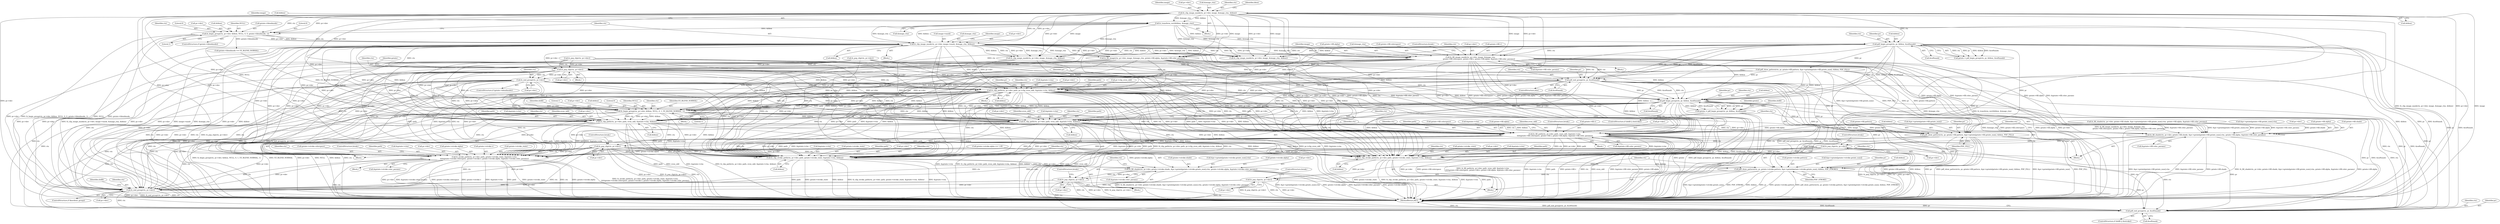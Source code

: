 digraph "1_ghostscript_b2e7d38e845c7d4922d05e6e41f3a2dc1bc1b14a@pointer" {
"1000220" [label="(Call,fz_fill_image_mask(ctx, pr->dev, image, &image_ctm,\n                               gstate->fill.colorspace, gstate->fill.v, gstate->fill.alpha, &gstate->fill.color_params))"];
"1000182" [label="(Call,fz_clip_image_mask(ctx, pr->dev, image->mask, &image_ctm, &bbox))"];
"1000141" [label="(Call,fz_clip_image_mask(ctx, pr->dev, image, &image_ctm, &bbox))"];
"1000168" [label="(Call,fz_begin_group(ctx, pr->dev, &bbox, NULL, 0, 0, gstate->blendmode, 1))"];
"1000154" [label="(Call,fz_transform_rect(&bbox, &image_ctm))"];
"1000197" [label="(Call,pdf_begin_group(ctx, pr, &bbox, &softmask))"];
"1000378" [label="(Call,fz_pop_clip(ctx, pr->dev))"];
"1000387" [label="(Call,fz_end_group(ctx, pr->dev))"];
"1000407" [label="(Call,fz_clip_path(ctx, pr->dev, path, pr->clip_even_odd, &gstate->ctm, &bbox))"];
"1000444" [label="(Call,pdf_begin_group(ctx, pr, &bbox, &softmask))"];
"1000442" [label="(Call,gstate = pdf_begin_group(ctx, pr, &bbox, &softmask))"];
"1000486" [label="(Call,fz_begin_group(ctx, pr->dev, &bbox, NULL, 0, 1, FZ_BLEND_NORMAL, 1))"];
"1000511" [label="(Call,fz_fill_path(ctx, pr->dev, path, even_odd, &gstate->ctm,\n\t\t\t\t\tgstate->fill.colorspace, gstate->fill.v, gstate->fill.alpha, &gstate->fill.color_params))"];
"1000665" [label="(Call,fz_stroke_path(ctx, pr->dev, path, gstate->stroke_state, &gstate->ctm,\n\t\t\t\t\tgstate->stroke.colorspace, gstate->stroke.v, gstate->stroke.alpha, &gstate->stroke.color_params))"];
"1000814" [label="(Call,fz_end_group(ctx, pr->dev))"];
"1000823" [label="(Call,pdf_end_group(ctx, pr, &softmask))"];
"1000708" [label="(Call,fz_clip_stroke_path(ctx, pr->dev, path, gstate->stroke_state, &gstate->ctm, &bbox))"];
"1000723" [label="(Call,pdf_show_pattern(ctx, pr, gstate->stroke.pattern, &pr->gstate[gstate->stroke.gstate_num], &bbox, PDF_STROKE))"];
"1000744" [label="(Call,fz_pop_clip(ctx, pr->dev))"];
"1000758" [label="(Call,fz_clip_stroke_path(ctx, pr->dev, path, gstate->stroke_state, &gstate->ctm, &bbox))"];
"1000773" [label="(Call,fz_fill_shade(ctx, pr->dev, gstate->stroke.shade, &pr->gstate[gstate->stroke.gstate_num].ctm, gstate->stroke.alpha, &gstate->stroke.color_params))"];
"1000806" [label="(Call,fz_pop_clip(ctx, pr->dev))"];
"1000552" [label="(Call,fz_clip_path(ctx, pr->dev, path, even_odd, &gstate->ctm, &bbox))"];
"1000565" [label="(Call,pdf_show_pattern(ctx, pr, gstate->fill.pattern, &pr->gstate[gstate->fill.gstate_num], &bbox, PDF_FILL))"];
"1000586" [label="(Call,fz_pop_clip(ctx, pr->dev))"];
"1000600" [label="(Call,fz_clip_path(ctx, pr->dev, path, even_odd, &gstate->ctm, &bbox))"];
"1000613" [label="(Call,fz_fill_shade(ctx, pr->dev, gstate->fill.shade, &pr->gstate[gstate->fill.gstate_num].ctm, gstate->fill.alpha, &gstate->fill.color_params))"];
"1000646" [label="(Call,fz_pop_clip(ctx, pr->dev))"];
"1000393" [label="(Call,pdf_end_group(ctx, pr, &softmask))"];
"1000192" [label="(Call,&bbox)"];
"1000183" [label="(Identifier,ctx)"];
"1000693" [label="(Call,&gstate->stroke.color_params)"];
"1000187" [label="(Call,image->mask)"];
"1000568" [label="(Call,gstate->fill.pattern)"];
"1000175" [label="(Identifier,NULL)"];
"1000412" [label="(Identifier,path)"];
"1000387" [label="(Call,fz_end_group(ctx, pr->dev))"];
"1000178" [label="(Call,gstate->blendmode)"];
"1000146" [label="(Identifier,image)"];
"1000346" [label="(Call,fz_pop_clip(ctx, pr->dev))"];
"1000499" [label="(Identifier,dofill)"];
"1000495" [label="(Literal,1)"];
"1000488" [label="(Call,pr->dev)"];
"1000563" [label="(Call,&bbox)"];
"1000828" [label="(MethodReturn,RET)"];
"1000216" [label="(Block,)"];
"1000806" [label="(Call,fz_pop_clip(ctx, pr->dev))"];
"1000709" [label="(Identifier,ctx)"];
"1000413" [label="(Call,pr->clip_even_odd)"];
"1000651" [label="(ControlStructure,break;)"];
"1000202" [label="(Call,&softmask)"];
"1000168" [label="(Call,fz_begin_group(ctx, pr->dev, &bbox, NULL, 0, 0, gstate->blendmode, 1))"];
"1000745" [label="(Identifier,ctx)"];
"1000758" [label="(Call,fz_clip_stroke_path(ctx, pr->dev, path, gstate->stroke_state, &gstate->ctm, &bbox))"];
"1000444" [label="(Call,pdf_begin_group(ctx, pr, &bbox, &softmask))"];
"1000443" [label="(Identifier,gstate)"];
"1000161" [label="(Identifier,image)"];
"1000714" [label="(Call,gstate->stroke_state)"];
"1000583" [label="(Call,&bbox)"];
"1000511" [label="(Call,fz_fill_path(ctx, pr->dev, path, even_odd, &gstate->ctm,\n\t\t\t\t\tgstate->fill.colorspace, gstate->fill.v, gstate->fill.alpha, &gstate->fill.color_params))"];
"1000176" [label="(Literal,0)"];
"1000258" [label="(Call,fz_clip_image_mask(ctx, pr->dev, image, &image_ctm, &bbox))"];
"1000774" [label="(Identifier,ctx)"];
"1000220" [label="(Call,fz_fill_image_mask(ctx, pr->dev, image, &image_ctm,\n                               gstate->fill.colorspace, gstate->fill.v, gstate->fill.alpha, &gstate->fill.color_params))"];
"1000726" [label="(Call,gstate->stroke.pattern)"];
"1000249" [label="(ControlStructure,break;)"];
"1000566" [label="(Identifier,ctx)"];
"1000746" [label="(Call,pr->dev)"];
"1000243" [label="(Call,&gstate->fill.color_params)"];
"1000778" [label="(Call,gstate->stroke.shade)"];
"1000707" [label="(Block,)"];
"1000602" [label="(Call,pr->dev)"];
"1000442" [label="(Call,gstate = pdf_begin_group(ctx, pr, &bbox, &softmask))"];
"1000313" [label="(Call,fz_fill_shade(ctx, pr->dev, gstate->fill.shade, &pr->gstate[gstate->fill.gstate_num].ctm, gstate->fill.alpha, &gstate->fill.color_params))"];
"1000392" [label="(ControlStructure,else)"];
"1000199" [label="(Identifier,pr)"];
"1000723" [label="(Call,pdf_show_pattern(ctx, pr, gstate->stroke.pattern, &pr->gstate[gstate->stroke.gstate_num], &bbox, PDF_STROKE))"];
"1000424" [label="(Identifier,pr)"];
"1000710" [label="(Call,pr->dev)"];
"1000408" [label="(Identifier,ctx)"];
"1000416" [label="(Call,&gstate->ctm)"];
"1000400" [label="(Identifier,pr)"];
"1000190" [label="(Call,&image_ctm)"];
"1000512" [label="(Identifier,ctx)"];
"1000516" [label="(Identifier,path)"];
"1000200" [label="(Call,&bbox)"];
"1000749" [label="(ControlStructure,break;)"];
"1000388" [label="(Identifier,ctx)"];
"1000522" [label="(Call,gstate->fill.colorspace)"];
"1000197" [label="(Call,pdf_begin_group(ctx, pr, &bbox, &softmask))"];
"1000666" [label="(Identifier,ctx)"];
"1000614" [label="(Identifier,ctx)"];
"1000379" [label="(Identifier,ctx)"];
"1000491" [label="(Call,&bbox)"];
"1000585" [label="(Identifier,PDF_FILL)"];
"1000771" [label="(Call,&bbox)"];
"1000678" [label="(Call,gstate->stroke.colorspace)"];
"1000494" [label="(Literal,0)"];
"1000143" [label="(Call,pr->dev)"];
"1000380" [label="(Call,pr->dev)"];
"1000518" [label="(Call,&gstate->ctm)"];
"1000493" [label="(Identifier,NULL)"];
"1000557" [label="(Identifier,path)"];
"1000140" [label="(Block,)"];
"1000446" [label="(Identifier,pr)"];
"1000783" [label="(Call,&pr->gstate[gstate->stroke.gstate_num].ctm)"];
"1000767" [label="(Call,&gstate->ctm)"];
"1000646" [label="(Call,fz_pop_clip(ctx, pr->dev))"];
"1000665" [label="(Call,fz_stroke_path(ctx, pr->dev, path, gstate->stroke_state, &gstate->ctm,\n\t\t\t\t\tgstate->stroke.colorspace, gstate->stroke.v, gstate->stroke.alpha, &gstate->stroke.color_params))"];
"1000821" [label="(Identifier,dofill)"];
"1000587" [label="(Identifier,ctx)"];
"1000552" [label="(Call,fz_clip_path(ctx, pr->dev, path, even_odd, &gstate->ctm, &bbox))"];
"1000393" [label="(Call,pdf_end_group(ctx, pr, &softmask))"];
"1000396" [label="(Call,&softmask)"];
"1000303" [label="(Call,fz_clip_image_mask(ctx, pr->dev, image, &image_ctm, &bbox))"];
"1000811" [label="(ControlStructure,break;)"];
"1000588" [label="(Call,pr->dev)"];
"1000613" [label="(Call,fz_fill_shade(ctx, pr->dev, gstate->fill.shade, &pr->gstate[gstate->fill.gstate_num].ctm, gstate->fill.alpha, &gstate->fill.color_params))"];
"1000475" [label="(Call,gstate->blendmode == FZ_BLEND_NORMAL)"];
"1000699" [label="(ControlStructure,break;)"];
"1000764" [label="(Call,gstate->stroke_state)"];
"1000773" [label="(Call,fz_fill_shade(ctx, pr->dev, gstate->stroke.shade, &pr->gstate[gstate->stroke.gstate_num].ctm, gstate->stroke.alpha, &gstate->stroke.color_params))"];
"1000487" [label="(Identifier,ctx)"];
"1000573" [label="(Call,&pr->gstate[gstate->fill.gstate_num])"];
"1000814" [label="(Call,fz_end_group(ctx, pr->dev))"];
"1000402" [label="(Block,)"];
"1000599" [label="(Block,)"];
"1000808" [label="(Call,pr->dev)"];
"1000559" [label="(Call,&gstate->ctm)"];
"1000623" [label="(Call,&pr->gstate[gstate->fill.gstate_num].ctm)"];
"1000445" [label="(Identifier,ctx)"];
"1000731" [label="(Call,&pr->gstate[gstate->stroke.gstate_num])"];
"1000221" [label="(Identifier,ctx)"];
"1000169" [label="(Identifier,ctx)"];
"1000394" [label="(Identifier,ctx)"];
"1000377" [label="(Block,)"];
"1000600" [label="(Call,fz_clip_path(ctx, pr->dev, path, even_odd, &gstate->ctm, &bbox))"];
"1000763" [label="(Identifier,path)"];
"1000708" [label="(Call,fz_clip_stroke_path(ctx, pr->dev, path, gstate->stroke_state, &gstate->ctm, &bbox))"];
"1000289" [label="(Call,fz_pop_clip(ctx, pr->dev))"];
"1000553" [label="(Identifier,ctx)"];
"1000591" [label="(ControlStructure,break;)"];
"1000640" [label="(Call,&gstate->fill.color_params)"];
"1000449" [label="(Call,&softmask)"];
"1000537" [label="(Call,&gstate->fill.color_params)"];
"1000532" [label="(Call,gstate->fill.alpha)"];
"1000147" [label="(Call,&image_ctm)"];
"1000760" [label="(Call,pr->dev)"];
"1000795" [label="(Call,gstate->stroke.alpha)"];
"1000182" [label="(Call,fz_clip_image_mask(ctx, pr->dev, image->mask, &image_ctm, &bbox))"];
"1000177" [label="(Literal,0)"];
"1000507" [label="(Block,)"];
"1000670" [label="(Identifier,path)"];
"1000222" [label="(Call,pr->dev)"];
"1000819" [label="(ControlStructure,if (dofill || dostroke))"];
"1000141" [label="(Call,fz_clip_image_mask(ctx, pr->dev, image, &image_ctm, &bbox))"];
"1000149" [label="(Call,&bbox)"];
"1000155" [label="(Call,&bbox)"];
"1000195" [label="(Call,gstate = pdf_begin_group(ctx, pr, &bbox, &softmask))"];
"1000824" [label="(Identifier,ctx)"];
"1000606" [label="(Identifier,even_odd)"];
"1000825" [label="(Identifier,pr)"];
"1000378" [label="(Call,fz_pop_clip(ctx, pr->dev))"];
"1000482" [label="(Block,)"];
"1000725" [label="(Identifier,pr)"];
"1000233" [label="(Call,gstate->fill.v)"];
"1000800" [label="(Call,&gstate->stroke.color_params)"];
"1000721" [label="(Call,&bbox)"];
"1000674" [label="(Call,&gstate->ctm)"];
"1000517" [label="(Identifier,even_odd)"];
"1000607" [label="(Call,&gstate->ctm)"];
"1000611" [label="(Call,&bbox)"];
"1000601" [label="(Identifier,ctx)"];
"1000170" [label="(Call,pr->dev)"];
"1000823" [label="(Call,pdf_end_group(ctx, pr, &softmask))"];
"1000667" [label="(Call,pr->dev)"];
"1000157" [label="(Call,&image_ctm)"];
"1000812" [label="(ControlStructure,if (knockout_group))"];
"1000816" [label="(Call,pr->dev)"];
"1000688" [label="(Call,gstate->stroke.alpha)"];
"1000717" [label="(Call,&gstate->ctm)"];
"1000586" [label="(Call,fz_pop_clip(ctx, pr->dev))"];
"1000154" [label="(Call,fz_transform_rect(&bbox, &image_ctm))"];
"1000225" [label="(Identifier,image)"];
"1000744" [label="(Call,fz_pop_clip(ctx, pr->dev))"];
"1000815" [label="(Identifier,ctx)"];
"1000757" [label="(Block,)"];
"1000198" [label="(Identifier,ctx)"];
"1000759" [label="(Identifier,ctx)"];
"1000163" [label="(Block,)"];
"1000661" [label="(Block,)"];
"1000683" [label="(Call,gstate->stroke.v)"];
"1000558" [label="(Identifier,even_odd)"];
"1000605" [label="(Identifier,path)"];
"1000713" [label="(Identifier,path)"];
"1000775" [label="(Call,pr->dev)"];
"1000551" [label="(Block,)"];
"1000543" [label="(ControlStructure,break;)"];
"1000554" [label="(Call,pr->dev)"];
"1000468" [label="(Call,gstate->stroke.alpha == 1.0f)"];
"1000527" [label="(Call,gstate->fill.v)"];
"1000743" [label="(Identifier,PDF_STROKE)"];
"1000565" [label="(Call,pdf_show_pattern(ctx, pr, gstate->fill.pattern, &pr->gstate[gstate->fill.gstate_num], &bbox, PDF_FILL))"];
"1000354" [label="(Call,fz_fill_image(ctx, pr->dev, image, &image_ctm, gstate->fill.alpha, &gstate->fill.color_params))"];
"1000807" [label="(Identifier,ctx)"];
"1000407" [label="(Call,fz_clip_path(ctx, pr->dev, path, pr->clip_even_odd, &gstate->ctm, &bbox))"];
"1000447" [label="(Call,&bbox)"];
"1000238" [label="(Call,gstate->fill.alpha)"];
"1000142" [label="(Identifier,ctx)"];
"1000383" [label="(ControlStructure,if (gstate->blendmode))"];
"1000226" [label="(Call,&image_ctm)"];
"1000181" [label="(Literal,1)"];
"1000615" [label="(Call,pr->dev)"];
"1000567" [label="(Identifier,pr)"];
"1000513" [label="(Call,pr->dev)"];
"1000438" [label="(ControlStructure,if (dofill || dostroke))"];
"1000635" [label="(Call,gstate->fill.alpha)"];
"1000741" [label="(Call,&bbox)"];
"1000496" [label="(Identifier,FZ_BLEND_NORMAL)"];
"1000453" [label="(Identifier,dofill)"];
"1000486" [label="(Call,fz_begin_group(ctx, pr->dev, &bbox, NULL, 0, 1, FZ_BLEND_NORMAL, 1))"];
"1000152" [label="(Identifier,bbox)"];
"1000420" [label="(Call,&bbox)"];
"1000497" [label="(Literal,1)"];
"1000385" [label="(Identifier,gstate)"];
"1000173" [label="(Call,&bbox)"];
"1000268" [label="(Call,pdf_show_pattern(ctx, pr, gstate->fill.pattern, &pr->gstate[gstate->fill.gstate_num], &bbox, PDF_FILL))"];
"1000409" [label="(Call,pr->dev)"];
"1000647" [label="(Identifier,ctx)"];
"1000164" [label="(ControlStructure,if (gstate->blendmode))"];
"1000826" [label="(Call,&softmask)"];
"1000648" [label="(Call,pr->dev)"];
"1000671" [label="(Call,gstate->stroke_state)"];
"1000618" [label="(Call,gstate->fill.shade)"];
"1000389" [label="(Call,pr->dev)"];
"1000207" [label="(Identifier,image)"];
"1000724" [label="(Identifier,ctx)"];
"1000395" [label="(Identifier,pr)"];
"1000228" [label="(Call,gstate->fill.colorspace)"];
"1000184" [label="(Call,pr->dev)"];
"1000220" -> "1000216"  [label="AST: "];
"1000220" -> "1000243"  [label="CFG: "];
"1000221" -> "1000220"  [label="AST: "];
"1000222" -> "1000220"  [label="AST: "];
"1000225" -> "1000220"  [label="AST: "];
"1000226" -> "1000220"  [label="AST: "];
"1000228" -> "1000220"  [label="AST: "];
"1000233" -> "1000220"  [label="AST: "];
"1000238" -> "1000220"  [label="AST: "];
"1000243" -> "1000220"  [label="AST: "];
"1000249" -> "1000220"  [label="CFG: "];
"1000220" -> "1000828"  [label="DDG: image"];
"1000220" -> "1000828"  [label="DDG: gstate->fill.v"];
"1000220" -> "1000828"  [label="DDG: &image_ctm"];
"1000220" -> "1000828"  [label="DDG: gstate->fill.colorspace"];
"1000220" -> "1000828"  [label="DDG: gstate->fill.alpha"];
"1000220" -> "1000828"  [label="DDG: pr->dev"];
"1000220" -> "1000828"  [label="DDG: fz_fill_image_mask(ctx, pr->dev, image, &image_ctm,\n                               gstate->fill.colorspace, gstate->fill.v, gstate->fill.alpha, &gstate->fill.color_params)"];
"1000220" -> "1000828"  [label="DDG: &gstate->fill.color_params"];
"1000182" -> "1000220"  [label="DDG: ctx"];
"1000182" -> "1000220"  [label="DDG: pr->dev"];
"1000182" -> "1000220"  [label="DDG: &image_ctm"];
"1000197" -> "1000220"  [label="DDG: ctx"];
"1000141" -> "1000220"  [label="DDG: pr->dev"];
"1000141" -> "1000220"  [label="DDG: image"];
"1000154" -> "1000220"  [label="DDG: &image_ctm"];
"1000220" -> "1000378"  [label="DDG: ctx"];
"1000220" -> "1000378"  [label="DDG: pr->dev"];
"1000220" -> "1000393"  [label="DDG: ctx"];
"1000220" -> "1000407"  [label="DDG: pr->dev"];
"1000220" -> "1000486"  [label="DDG: pr->dev"];
"1000220" -> "1000511"  [label="DDG: pr->dev"];
"1000220" -> "1000511"  [label="DDG: gstate->fill.colorspace"];
"1000220" -> "1000511"  [label="DDG: gstate->fill.v"];
"1000220" -> "1000511"  [label="DDG: gstate->fill.alpha"];
"1000220" -> "1000511"  [label="DDG: &gstate->fill.color_params"];
"1000220" -> "1000552"  [label="DDG: pr->dev"];
"1000220" -> "1000600"  [label="DDG: pr->dev"];
"1000220" -> "1000613"  [label="DDG: gstate->fill.alpha"];
"1000220" -> "1000613"  [label="DDG: &gstate->fill.color_params"];
"1000220" -> "1000665"  [label="DDG: pr->dev"];
"1000220" -> "1000708"  [label="DDG: pr->dev"];
"1000220" -> "1000758"  [label="DDG: pr->dev"];
"1000220" -> "1000814"  [label="DDG: pr->dev"];
"1000182" -> "1000163"  [label="AST: "];
"1000182" -> "1000192"  [label="CFG: "];
"1000183" -> "1000182"  [label="AST: "];
"1000184" -> "1000182"  [label="AST: "];
"1000187" -> "1000182"  [label="AST: "];
"1000190" -> "1000182"  [label="AST: "];
"1000192" -> "1000182"  [label="AST: "];
"1000207" -> "1000182"  [label="CFG: "];
"1000182" -> "1000828"  [label="DDG: fz_clip_image_mask(ctx, pr->dev, image->mask, &image_ctm, &bbox)"];
"1000182" -> "1000828"  [label="DDG: image->mask"];
"1000182" -> "1000828"  [label="DDG: &image_ctm"];
"1000182" -> "1000828"  [label="DDG: pr->dev"];
"1000182" -> "1000828"  [label="DDG: &bbox"];
"1000141" -> "1000182"  [label="DDG: ctx"];
"1000141" -> "1000182"  [label="DDG: pr->dev"];
"1000168" -> "1000182"  [label="DDG: ctx"];
"1000168" -> "1000182"  [label="DDG: pr->dev"];
"1000168" -> "1000182"  [label="DDG: &bbox"];
"1000154" -> "1000182"  [label="DDG: &image_ctm"];
"1000154" -> "1000182"  [label="DDG: &bbox"];
"1000182" -> "1000258"  [label="DDG: ctx"];
"1000182" -> "1000258"  [label="DDG: pr->dev"];
"1000182" -> "1000258"  [label="DDG: &image_ctm"];
"1000182" -> "1000258"  [label="DDG: &bbox"];
"1000182" -> "1000303"  [label="DDG: ctx"];
"1000182" -> "1000303"  [label="DDG: pr->dev"];
"1000182" -> "1000303"  [label="DDG: &image_ctm"];
"1000182" -> "1000303"  [label="DDG: &bbox"];
"1000182" -> "1000354"  [label="DDG: ctx"];
"1000182" -> "1000354"  [label="DDG: pr->dev"];
"1000182" -> "1000354"  [label="DDG: &image_ctm"];
"1000182" -> "1000378"  [label="DDG: ctx"];
"1000182" -> "1000378"  [label="DDG: pr->dev"];
"1000182" -> "1000393"  [label="DDG: ctx"];
"1000182" -> "1000407"  [label="DDG: pr->dev"];
"1000182" -> "1000407"  [label="DDG: &bbox"];
"1000182" -> "1000444"  [label="DDG: &bbox"];
"1000182" -> "1000486"  [label="DDG: pr->dev"];
"1000182" -> "1000486"  [label="DDG: &bbox"];
"1000182" -> "1000511"  [label="DDG: pr->dev"];
"1000182" -> "1000552"  [label="DDG: pr->dev"];
"1000182" -> "1000552"  [label="DDG: &bbox"];
"1000182" -> "1000600"  [label="DDG: pr->dev"];
"1000182" -> "1000600"  [label="DDG: &bbox"];
"1000182" -> "1000665"  [label="DDG: pr->dev"];
"1000182" -> "1000708"  [label="DDG: pr->dev"];
"1000182" -> "1000708"  [label="DDG: &bbox"];
"1000182" -> "1000758"  [label="DDG: pr->dev"];
"1000182" -> "1000758"  [label="DDG: &bbox"];
"1000182" -> "1000814"  [label="DDG: pr->dev"];
"1000141" -> "1000140"  [label="AST: "];
"1000141" -> "1000149"  [label="CFG: "];
"1000142" -> "1000141"  [label="AST: "];
"1000143" -> "1000141"  [label="AST: "];
"1000146" -> "1000141"  [label="AST: "];
"1000147" -> "1000141"  [label="AST: "];
"1000149" -> "1000141"  [label="AST: "];
"1000152" -> "1000141"  [label="CFG: "];
"1000141" -> "1000828"  [label="DDG: fz_clip_image_mask(ctx, pr->dev, image, &image_ctm, &bbox)"];
"1000141" -> "1000828"  [label="DDG: pr->dev"];
"1000141" -> "1000828"  [label="DDG: image"];
"1000141" -> "1000154"  [label="DDG: &bbox"];
"1000141" -> "1000154"  [label="DDG: &image_ctm"];
"1000141" -> "1000168"  [label="DDG: ctx"];
"1000141" -> "1000168"  [label="DDG: pr->dev"];
"1000141" -> "1000197"  [label="DDG: ctx"];
"1000141" -> "1000258"  [label="DDG: pr->dev"];
"1000141" -> "1000258"  [label="DDG: image"];
"1000141" -> "1000303"  [label="DDG: pr->dev"];
"1000141" -> "1000303"  [label="DDG: image"];
"1000141" -> "1000354"  [label="DDG: pr->dev"];
"1000141" -> "1000354"  [label="DDG: image"];
"1000141" -> "1000378"  [label="DDG: pr->dev"];
"1000141" -> "1000407"  [label="DDG: pr->dev"];
"1000141" -> "1000486"  [label="DDG: pr->dev"];
"1000141" -> "1000511"  [label="DDG: pr->dev"];
"1000141" -> "1000552"  [label="DDG: pr->dev"];
"1000141" -> "1000600"  [label="DDG: pr->dev"];
"1000141" -> "1000665"  [label="DDG: pr->dev"];
"1000141" -> "1000708"  [label="DDG: pr->dev"];
"1000141" -> "1000758"  [label="DDG: pr->dev"];
"1000141" -> "1000814"  [label="DDG: pr->dev"];
"1000168" -> "1000164"  [label="AST: "];
"1000168" -> "1000181"  [label="CFG: "];
"1000169" -> "1000168"  [label="AST: "];
"1000170" -> "1000168"  [label="AST: "];
"1000173" -> "1000168"  [label="AST: "];
"1000175" -> "1000168"  [label="AST: "];
"1000176" -> "1000168"  [label="AST: "];
"1000177" -> "1000168"  [label="AST: "];
"1000178" -> "1000168"  [label="AST: "];
"1000181" -> "1000168"  [label="AST: "];
"1000183" -> "1000168"  [label="CFG: "];
"1000168" -> "1000828"  [label="DDG: gstate->blendmode"];
"1000168" -> "1000828"  [label="DDG: fz_begin_group(ctx, pr->dev, &bbox, NULL, 0, 0, gstate->blendmode, 1)"];
"1000168" -> "1000828"  [label="DDG: NULL"];
"1000154" -> "1000168"  [label="DDG: &bbox"];
"1000168" -> "1000475"  [label="DDG: gstate->blendmode"];
"1000168" -> "1000486"  [label="DDG: NULL"];
"1000154" -> "1000140"  [label="AST: "];
"1000154" -> "1000157"  [label="CFG: "];
"1000155" -> "1000154"  [label="AST: "];
"1000157" -> "1000154"  [label="AST: "];
"1000161" -> "1000154"  [label="CFG: "];
"1000154" -> "1000828"  [label="DDG: &image_ctm"];
"1000154" -> "1000828"  [label="DDG: fz_transform_rect(&bbox, &image_ctm)"];
"1000154" -> "1000197"  [label="DDG: &bbox"];
"1000154" -> "1000258"  [label="DDG: &image_ctm"];
"1000154" -> "1000303"  [label="DDG: &image_ctm"];
"1000154" -> "1000354"  [label="DDG: &image_ctm"];
"1000197" -> "1000195"  [label="AST: "];
"1000197" -> "1000202"  [label="CFG: "];
"1000198" -> "1000197"  [label="AST: "];
"1000199" -> "1000197"  [label="AST: "];
"1000200" -> "1000197"  [label="AST: "];
"1000202" -> "1000197"  [label="AST: "];
"1000195" -> "1000197"  [label="CFG: "];
"1000197" -> "1000828"  [label="DDG: &bbox"];
"1000197" -> "1000828"  [label="DDG: pr"];
"1000197" -> "1000828"  [label="DDG: &softmask"];
"1000197" -> "1000195"  [label="DDG: ctx"];
"1000197" -> "1000195"  [label="DDG: pr"];
"1000197" -> "1000195"  [label="DDG: &bbox"];
"1000197" -> "1000195"  [label="DDG: &softmask"];
"1000197" -> "1000258"  [label="DDG: ctx"];
"1000197" -> "1000258"  [label="DDG: &bbox"];
"1000197" -> "1000268"  [label="DDG: pr"];
"1000197" -> "1000303"  [label="DDG: ctx"];
"1000197" -> "1000303"  [label="DDG: &bbox"];
"1000197" -> "1000354"  [label="DDG: ctx"];
"1000197" -> "1000378"  [label="DDG: ctx"];
"1000197" -> "1000393"  [label="DDG: ctx"];
"1000197" -> "1000393"  [label="DDG: pr"];
"1000197" -> "1000393"  [label="DDG: &softmask"];
"1000197" -> "1000407"  [label="DDG: &bbox"];
"1000197" -> "1000444"  [label="DDG: pr"];
"1000197" -> "1000444"  [label="DDG: &bbox"];
"1000197" -> "1000444"  [label="DDG: &softmask"];
"1000197" -> "1000486"  [label="DDG: &bbox"];
"1000197" -> "1000552"  [label="DDG: &bbox"];
"1000197" -> "1000565"  [label="DDG: pr"];
"1000197" -> "1000600"  [label="DDG: &bbox"];
"1000197" -> "1000708"  [label="DDG: &bbox"];
"1000197" -> "1000723"  [label="DDG: pr"];
"1000197" -> "1000758"  [label="DDG: &bbox"];
"1000197" -> "1000823"  [label="DDG: pr"];
"1000197" -> "1000823"  [label="DDG: &softmask"];
"1000378" -> "1000377"  [label="AST: "];
"1000378" -> "1000380"  [label="CFG: "];
"1000379" -> "1000378"  [label="AST: "];
"1000380" -> "1000378"  [label="AST: "];
"1000385" -> "1000378"  [label="CFG: "];
"1000378" -> "1000828"  [label="DDG: pr->dev"];
"1000378" -> "1000828"  [label="DDG: ctx"];
"1000378" -> "1000828"  [label="DDG: fz_pop_clip(ctx, pr->dev)"];
"1000289" -> "1000378"  [label="DDG: ctx"];
"1000289" -> "1000378"  [label="DDG: pr->dev"];
"1000346" -> "1000378"  [label="DDG: ctx"];
"1000346" -> "1000378"  [label="DDG: pr->dev"];
"1000354" -> "1000378"  [label="DDG: ctx"];
"1000354" -> "1000378"  [label="DDG: pr->dev"];
"1000378" -> "1000387"  [label="DDG: ctx"];
"1000378" -> "1000387"  [label="DDG: pr->dev"];
"1000378" -> "1000407"  [label="DDG: ctx"];
"1000378" -> "1000407"  [label="DDG: pr->dev"];
"1000378" -> "1000444"  [label="DDG: ctx"];
"1000378" -> "1000486"  [label="DDG: ctx"];
"1000378" -> "1000486"  [label="DDG: pr->dev"];
"1000378" -> "1000511"  [label="DDG: ctx"];
"1000378" -> "1000511"  [label="DDG: pr->dev"];
"1000378" -> "1000552"  [label="DDG: ctx"];
"1000378" -> "1000552"  [label="DDG: pr->dev"];
"1000378" -> "1000600"  [label="DDG: ctx"];
"1000378" -> "1000600"  [label="DDG: pr->dev"];
"1000378" -> "1000665"  [label="DDG: ctx"];
"1000378" -> "1000665"  [label="DDG: pr->dev"];
"1000378" -> "1000708"  [label="DDG: ctx"];
"1000378" -> "1000708"  [label="DDG: pr->dev"];
"1000378" -> "1000758"  [label="DDG: ctx"];
"1000378" -> "1000758"  [label="DDG: pr->dev"];
"1000378" -> "1000814"  [label="DDG: ctx"];
"1000378" -> "1000814"  [label="DDG: pr->dev"];
"1000378" -> "1000823"  [label="DDG: ctx"];
"1000387" -> "1000383"  [label="AST: "];
"1000387" -> "1000389"  [label="CFG: "];
"1000388" -> "1000387"  [label="AST: "];
"1000389" -> "1000387"  [label="AST: "];
"1000400" -> "1000387"  [label="CFG: "];
"1000387" -> "1000828"  [label="DDG: pr->dev"];
"1000387" -> "1000828"  [label="DDG: ctx"];
"1000387" -> "1000828"  [label="DDG: fz_end_group(ctx, pr->dev)"];
"1000387" -> "1000407"  [label="DDG: ctx"];
"1000387" -> "1000407"  [label="DDG: pr->dev"];
"1000387" -> "1000444"  [label="DDG: ctx"];
"1000387" -> "1000486"  [label="DDG: ctx"];
"1000387" -> "1000486"  [label="DDG: pr->dev"];
"1000387" -> "1000511"  [label="DDG: ctx"];
"1000387" -> "1000511"  [label="DDG: pr->dev"];
"1000387" -> "1000552"  [label="DDG: ctx"];
"1000387" -> "1000552"  [label="DDG: pr->dev"];
"1000387" -> "1000600"  [label="DDG: ctx"];
"1000387" -> "1000600"  [label="DDG: pr->dev"];
"1000387" -> "1000665"  [label="DDG: ctx"];
"1000387" -> "1000665"  [label="DDG: pr->dev"];
"1000387" -> "1000708"  [label="DDG: ctx"];
"1000387" -> "1000708"  [label="DDG: pr->dev"];
"1000387" -> "1000758"  [label="DDG: ctx"];
"1000387" -> "1000758"  [label="DDG: pr->dev"];
"1000387" -> "1000814"  [label="DDG: ctx"];
"1000387" -> "1000814"  [label="DDG: pr->dev"];
"1000387" -> "1000823"  [label="DDG: ctx"];
"1000407" -> "1000402"  [label="AST: "];
"1000407" -> "1000420"  [label="CFG: "];
"1000408" -> "1000407"  [label="AST: "];
"1000409" -> "1000407"  [label="AST: "];
"1000412" -> "1000407"  [label="AST: "];
"1000413" -> "1000407"  [label="AST: "];
"1000416" -> "1000407"  [label="AST: "];
"1000420" -> "1000407"  [label="AST: "];
"1000424" -> "1000407"  [label="CFG: "];
"1000407" -> "1000828"  [label="DDG: pr->dev"];
"1000407" -> "1000828"  [label="DDG: path"];
"1000407" -> "1000828"  [label="DDG: fz_clip_path(ctx, pr->dev, path, pr->clip_even_odd, &gstate->ctm, &bbox)"];
"1000407" -> "1000828"  [label="DDG: ctx"];
"1000407" -> "1000828"  [label="DDG: &bbox"];
"1000407" -> "1000828"  [label="DDG: pr->clip_even_odd"];
"1000407" -> "1000828"  [label="DDG: &gstate->ctm"];
"1000393" -> "1000407"  [label="DDG: ctx"];
"1000354" -> "1000407"  [label="DDG: pr->dev"];
"1000289" -> "1000407"  [label="DDG: pr->dev"];
"1000346" -> "1000407"  [label="DDG: pr->dev"];
"1000268" -> "1000407"  [label="DDG: &bbox"];
"1000303" -> "1000407"  [label="DDG: &bbox"];
"1000407" -> "1000444"  [label="DDG: ctx"];
"1000407" -> "1000444"  [label="DDG: &bbox"];
"1000407" -> "1000486"  [label="DDG: ctx"];
"1000407" -> "1000486"  [label="DDG: pr->dev"];
"1000407" -> "1000486"  [label="DDG: &bbox"];
"1000407" -> "1000511"  [label="DDG: ctx"];
"1000407" -> "1000511"  [label="DDG: pr->dev"];
"1000407" -> "1000511"  [label="DDG: path"];
"1000407" -> "1000511"  [label="DDG: &gstate->ctm"];
"1000407" -> "1000552"  [label="DDG: ctx"];
"1000407" -> "1000552"  [label="DDG: pr->dev"];
"1000407" -> "1000552"  [label="DDG: path"];
"1000407" -> "1000552"  [label="DDG: &gstate->ctm"];
"1000407" -> "1000552"  [label="DDG: &bbox"];
"1000407" -> "1000600"  [label="DDG: ctx"];
"1000407" -> "1000600"  [label="DDG: pr->dev"];
"1000407" -> "1000600"  [label="DDG: path"];
"1000407" -> "1000600"  [label="DDG: &gstate->ctm"];
"1000407" -> "1000600"  [label="DDG: &bbox"];
"1000407" -> "1000665"  [label="DDG: ctx"];
"1000407" -> "1000665"  [label="DDG: pr->dev"];
"1000407" -> "1000665"  [label="DDG: path"];
"1000407" -> "1000665"  [label="DDG: &gstate->ctm"];
"1000407" -> "1000708"  [label="DDG: ctx"];
"1000407" -> "1000708"  [label="DDG: pr->dev"];
"1000407" -> "1000708"  [label="DDG: path"];
"1000407" -> "1000708"  [label="DDG: &gstate->ctm"];
"1000407" -> "1000708"  [label="DDG: &bbox"];
"1000407" -> "1000758"  [label="DDG: ctx"];
"1000407" -> "1000758"  [label="DDG: pr->dev"];
"1000407" -> "1000758"  [label="DDG: path"];
"1000407" -> "1000758"  [label="DDG: &gstate->ctm"];
"1000407" -> "1000758"  [label="DDG: &bbox"];
"1000407" -> "1000814"  [label="DDG: ctx"];
"1000407" -> "1000814"  [label="DDG: pr->dev"];
"1000407" -> "1000823"  [label="DDG: ctx"];
"1000444" -> "1000442"  [label="AST: "];
"1000444" -> "1000449"  [label="CFG: "];
"1000445" -> "1000444"  [label="AST: "];
"1000446" -> "1000444"  [label="AST: "];
"1000447" -> "1000444"  [label="AST: "];
"1000449" -> "1000444"  [label="AST: "];
"1000442" -> "1000444"  [label="CFG: "];
"1000444" -> "1000828"  [label="DDG: pr"];
"1000444" -> "1000828"  [label="DDG: &bbox"];
"1000444" -> "1000828"  [label="DDG: &softmask"];
"1000444" -> "1000828"  [label="DDG: ctx"];
"1000444" -> "1000442"  [label="DDG: ctx"];
"1000444" -> "1000442"  [label="DDG: pr"];
"1000444" -> "1000442"  [label="DDG: &bbox"];
"1000444" -> "1000442"  [label="DDG: &softmask"];
"1000393" -> "1000444"  [label="DDG: ctx"];
"1000393" -> "1000444"  [label="DDG: pr"];
"1000393" -> "1000444"  [label="DDG: &softmask"];
"1000268" -> "1000444"  [label="DDG: pr"];
"1000268" -> "1000444"  [label="DDG: &bbox"];
"1000303" -> "1000444"  [label="DDG: &bbox"];
"1000444" -> "1000486"  [label="DDG: ctx"];
"1000444" -> "1000486"  [label="DDG: &bbox"];
"1000444" -> "1000511"  [label="DDG: ctx"];
"1000444" -> "1000552"  [label="DDG: ctx"];
"1000444" -> "1000552"  [label="DDG: &bbox"];
"1000444" -> "1000565"  [label="DDG: pr"];
"1000444" -> "1000600"  [label="DDG: ctx"];
"1000444" -> "1000600"  [label="DDG: &bbox"];
"1000444" -> "1000665"  [label="DDG: ctx"];
"1000444" -> "1000708"  [label="DDG: ctx"];
"1000444" -> "1000708"  [label="DDG: &bbox"];
"1000444" -> "1000723"  [label="DDG: pr"];
"1000444" -> "1000758"  [label="DDG: ctx"];
"1000444" -> "1000758"  [label="DDG: &bbox"];
"1000444" -> "1000814"  [label="DDG: ctx"];
"1000444" -> "1000823"  [label="DDG: ctx"];
"1000444" -> "1000823"  [label="DDG: pr"];
"1000444" -> "1000823"  [label="DDG: &softmask"];
"1000442" -> "1000438"  [label="AST: "];
"1000443" -> "1000442"  [label="AST: "];
"1000453" -> "1000442"  [label="CFG: "];
"1000442" -> "1000828"  [label="DDG: gstate"];
"1000442" -> "1000828"  [label="DDG: pdf_begin_group(ctx, pr, &bbox, &softmask)"];
"1000486" -> "1000482"  [label="AST: "];
"1000486" -> "1000497"  [label="CFG: "];
"1000487" -> "1000486"  [label="AST: "];
"1000488" -> "1000486"  [label="AST: "];
"1000491" -> "1000486"  [label="AST: "];
"1000493" -> "1000486"  [label="AST: "];
"1000494" -> "1000486"  [label="AST: "];
"1000495" -> "1000486"  [label="AST: "];
"1000496" -> "1000486"  [label="AST: "];
"1000497" -> "1000486"  [label="AST: "];
"1000499" -> "1000486"  [label="CFG: "];
"1000486" -> "1000828"  [label="DDG: fz_begin_group(ctx, pr->dev, &bbox, NULL, 0, 1, FZ_BLEND_NORMAL, 1)"];
"1000486" -> "1000828"  [label="DDG: FZ_BLEND_NORMAL"];
"1000486" -> "1000828"  [label="DDG: pr->dev"];
"1000486" -> "1000828"  [label="DDG: NULL"];
"1000486" -> "1000828"  [label="DDG: &bbox"];
"1000486" -> "1000828"  [label="DDG: ctx"];
"1000393" -> "1000486"  [label="DDG: ctx"];
"1000354" -> "1000486"  [label="DDG: pr->dev"];
"1000289" -> "1000486"  [label="DDG: pr->dev"];
"1000346" -> "1000486"  [label="DDG: pr->dev"];
"1000268" -> "1000486"  [label="DDG: &bbox"];
"1000303" -> "1000486"  [label="DDG: &bbox"];
"1000475" -> "1000486"  [label="DDG: FZ_BLEND_NORMAL"];
"1000486" -> "1000511"  [label="DDG: ctx"];
"1000486" -> "1000511"  [label="DDG: pr->dev"];
"1000486" -> "1000552"  [label="DDG: ctx"];
"1000486" -> "1000552"  [label="DDG: pr->dev"];
"1000486" -> "1000552"  [label="DDG: &bbox"];
"1000486" -> "1000600"  [label="DDG: ctx"];
"1000486" -> "1000600"  [label="DDG: pr->dev"];
"1000486" -> "1000600"  [label="DDG: &bbox"];
"1000486" -> "1000665"  [label="DDG: ctx"];
"1000486" -> "1000665"  [label="DDG: pr->dev"];
"1000486" -> "1000708"  [label="DDG: ctx"];
"1000486" -> "1000708"  [label="DDG: pr->dev"];
"1000486" -> "1000708"  [label="DDG: &bbox"];
"1000486" -> "1000758"  [label="DDG: ctx"];
"1000486" -> "1000758"  [label="DDG: pr->dev"];
"1000486" -> "1000758"  [label="DDG: &bbox"];
"1000486" -> "1000814"  [label="DDG: ctx"];
"1000486" -> "1000814"  [label="DDG: pr->dev"];
"1000486" -> "1000823"  [label="DDG: ctx"];
"1000511" -> "1000507"  [label="AST: "];
"1000511" -> "1000537"  [label="CFG: "];
"1000512" -> "1000511"  [label="AST: "];
"1000513" -> "1000511"  [label="AST: "];
"1000516" -> "1000511"  [label="AST: "];
"1000517" -> "1000511"  [label="AST: "];
"1000518" -> "1000511"  [label="AST: "];
"1000522" -> "1000511"  [label="AST: "];
"1000527" -> "1000511"  [label="AST: "];
"1000532" -> "1000511"  [label="AST: "];
"1000537" -> "1000511"  [label="AST: "];
"1000543" -> "1000511"  [label="CFG: "];
"1000511" -> "1000828"  [label="DDG: pr->dev"];
"1000511" -> "1000828"  [label="DDG: gstate->fill.colorspace"];
"1000511" -> "1000828"  [label="DDG: fz_fill_path(ctx, pr->dev, path, even_odd, &gstate->ctm,\n\t\t\t\t\tgstate->fill.colorspace, gstate->fill.v, gstate->fill.alpha, &gstate->fill.color_params)"];
"1000511" -> "1000828"  [label="DDG: &gstate->ctm"];
"1000511" -> "1000828"  [label="DDG: path"];
"1000511" -> "1000828"  [label="DDG: gstate->fill.v"];
"1000511" -> "1000828"  [label="DDG: ctx"];
"1000511" -> "1000828"  [label="DDG: even_odd"];
"1000511" -> "1000828"  [label="DDG: &gstate->fill.color_params"];
"1000511" -> "1000828"  [label="DDG: gstate->fill.alpha"];
"1000393" -> "1000511"  [label="DDG: ctx"];
"1000354" -> "1000511"  [label="DDG: pr->dev"];
"1000354" -> "1000511"  [label="DDG: gstate->fill.alpha"];
"1000354" -> "1000511"  [label="DDG: &gstate->fill.color_params"];
"1000289" -> "1000511"  [label="DDG: pr->dev"];
"1000346" -> "1000511"  [label="DDG: pr->dev"];
"1000313" -> "1000511"  [label="DDG: gstate->fill.alpha"];
"1000313" -> "1000511"  [label="DDG: &gstate->fill.color_params"];
"1000511" -> "1000665"  [label="DDG: ctx"];
"1000511" -> "1000665"  [label="DDG: pr->dev"];
"1000511" -> "1000665"  [label="DDG: path"];
"1000511" -> "1000665"  [label="DDG: &gstate->ctm"];
"1000511" -> "1000708"  [label="DDG: ctx"];
"1000511" -> "1000708"  [label="DDG: pr->dev"];
"1000511" -> "1000708"  [label="DDG: path"];
"1000511" -> "1000708"  [label="DDG: &gstate->ctm"];
"1000511" -> "1000758"  [label="DDG: ctx"];
"1000511" -> "1000758"  [label="DDG: pr->dev"];
"1000511" -> "1000758"  [label="DDG: path"];
"1000511" -> "1000758"  [label="DDG: &gstate->ctm"];
"1000511" -> "1000814"  [label="DDG: ctx"];
"1000511" -> "1000814"  [label="DDG: pr->dev"];
"1000511" -> "1000823"  [label="DDG: ctx"];
"1000665" -> "1000661"  [label="AST: "];
"1000665" -> "1000693"  [label="CFG: "];
"1000666" -> "1000665"  [label="AST: "];
"1000667" -> "1000665"  [label="AST: "];
"1000670" -> "1000665"  [label="AST: "];
"1000671" -> "1000665"  [label="AST: "];
"1000674" -> "1000665"  [label="AST: "];
"1000678" -> "1000665"  [label="AST: "];
"1000683" -> "1000665"  [label="AST: "];
"1000688" -> "1000665"  [label="AST: "];
"1000693" -> "1000665"  [label="AST: "];
"1000699" -> "1000665"  [label="CFG: "];
"1000665" -> "1000828"  [label="DDG: &gstate->stroke.color_params"];
"1000665" -> "1000828"  [label="DDG: gstate->stroke.colorspace"];
"1000665" -> "1000828"  [label="DDG: gstate->stroke.v"];
"1000665" -> "1000828"  [label="DDG: &gstate->ctm"];
"1000665" -> "1000828"  [label="DDG: path"];
"1000665" -> "1000828"  [label="DDG: gstate->stroke_state"];
"1000665" -> "1000828"  [label="DDG: ctx"];
"1000665" -> "1000828"  [label="DDG: gstate->stroke.alpha"];
"1000665" -> "1000828"  [label="DDG: fz_stroke_path(ctx, pr->dev, path, gstate->stroke_state, &gstate->ctm,\n\t\t\t\t\tgstate->stroke.colorspace, gstate->stroke.v, gstate->stroke.alpha, &gstate->stroke.color_params)"];
"1000665" -> "1000828"  [label="DDG: pr->dev"];
"1000393" -> "1000665"  [label="DDG: ctx"];
"1000646" -> "1000665"  [label="DDG: ctx"];
"1000646" -> "1000665"  [label="DDG: pr->dev"];
"1000586" -> "1000665"  [label="DDG: ctx"];
"1000586" -> "1000665"  [label="DDG: pr->dev"];
"1000354" -> "1000665"  [label="DDG: pr->dev"];
"1000289" -> "1000665"  [label="DDG: pr->dev"];
"1000346" -> "1000665"  [label="DDG: pr->dev"];
"1000600" -> "1000665"  [label="DDG: path"];
"1000600" -> "1000665"  [label="DDG: &gstate->ctm"];
"1000552" -> "1000665"  [label="DDG: path"];
"1000552" -> "1000665"  [label="DDG: &gstate->ctm"];
"1000468" -> "1000665"  [label="DDG: gstate->stroke.alpha"];
"1000665" -> "1000814"  [label="DDG: ctx"];
"1000665" -> "1000814"  [label="DDG: pr->dev"];
"1000665" -> "1000823"  [label="DDG: ctx"];
"1000814" -> "1000812"  [label="AST: "];
"1000814" -> "1000816"  [label="CFG: "];
"1000815" -> "1000814"  [label="AST: "];
"1000816" -> "1000814"  [label="AST: "];
"1000821" -> "1000814"  [label="CFG: "];
"1000814" -> "1000828"  [label="DDG: pr->dev"];
"1000814" -> "1000828"  [label="DDG: fz_end_group(ctx, pr->dev)"];
"1000814" -> "1000828"  [label="DDG: ctx"];
"1000646" -> "1000814"  [label="DDG: ctx"];
"1000646" -> "1000814"  [label="DDG: pr->dev"];
"1000393" -> "1000814"  [label="DDG: ctx"];
"1000806" -> "1000814"  [label="DDG: ctx"];
"1000806" -> "1000814"  [label="DDG: pr->dev"];
"1000744" -> "1000814"  [label="DDG: ctx"];
"1000744" -> "1000814"  [label="DDG: pr->dev"];
"1000586" -> "1000814"  [label="DDG: ctx"];
"1000586" -> "1000814"  [label="DDG: pr->dev"];
"1000354" -> "1000814"  [label="DDG: pr->dev"];
"1000289" -> "1000814"  [label="DDG: pr->dev"];
"1000346" -> "1000814"  [label="DDG: pr->dev"];
"1000814" -> "1000823"  [label="DDG: ctx"];
"1000823" -> "1000819"  [label="AST: "];
"1000823" -> "1000826"  [label="CFG: "];
"1000824" -> "1000823"  [label="AST: "];
"1000825" -> "1000823"  [label="AST: "];
"1000826" -> "1000823"  [label="AST: "];
"1000828" -> "1000823"  [label="CFG: "];
"1000823" -> "1000828"  [label="DDG: ctx"];
"1000823" -> "1000828"  [label="DDG: pdf_end_group(ctx, pr, &softmask)"];
"1000823" -> "1000828"  [label="DDG: &softmask"];
"1000823" -> "1000828"  [label="DDG: pr"];
"1000646" -> "1000823"  [label="DDG: ctx"];
"1000393" -> "1000823"  [label="DDG: ctx"];
"1000393" -> "1000823"  [label="DDG: pr"];
"1000393" -> "1000823"  [label="DDG: &softmask"];
"1000806" -> "1000823"  [label="DDG: ctx"];
"1000744" -> "1000823"  [label="DDG: ctx"];
"1000586" -> "1000823"  [label="DDG: ctx"];
"1000565" -> "1000823"  [label="DDG: pr"];
"1000268" -> "1000823"  [label="DDG: pr"];
"1000723" -> "1000823"  [label="DDG: pr"];
"1000708" -> "1000707"  [label="AST: "];
"1000708" -> "1000721"  [label="CFG: "];
"1000709" -> "1000708"  [label="AST: "];
"1000710" -> "1000708"  [label="AST: "];
"1000713" -> "1000708"  [label="AST: "];
"1000714" -> "1000708"  [label="AST: "];
"1000717" -> "1000708"  [label="AST: "];
"1000721" -> "1000708"  [label="AST: "];
"1000724" -> "1000708"  [label="CFG: "];
"1000708" -> "1000828"  [label="DDG: gstate->stroke_state"];
"1000708" -> "1000828"  [label="DDG: fz_clip_stroke_path(ctx, pr->dev, path, gstate->stroke_state, &gstate->ctm, &bbox)"];
"1000708" -> "1000828"  [label="DDG: &gstate->ctm"];
"1000708" -> "1000828"  [label="DDG: path"];
"1000393" -> "1000708"  [label="DDG: ctx"];
"1000646" -> "1000708"  [label="DDG: ctx"];
"1000646" -> "1000708"  [label="DDG: pr->dev"];
"1000586" -> "1000708"  [label="DDG: ctx"];
"1000586" -> "1000708"  [label="DDG: pr->dev"];
"1000354" -> "1000708"  [label="DDG: pr->dev"];
"1000289" -> "1000708"  [label="DDG: pr->dev"];
"1000346" -> "1000708"  [label="DDG: pr->dev"];
"1000600" -> "1000708"  [label="DDG: path"];
"1000600" -> "1000708"  [label="DDG: &gstate->ctm"];
"1000600" -> "1000708"  [label="DDG: &bbox"];
"1000552" -> "1000708"  [label="DDG: path"];
"1000552" -> "1000708"  [label="DDG: &gstate->ctm"];
"1000268" -> "1000708"  [label="DDG: &bbox"];
"1000565" -> "1000708"  [label="DDG: &bbox"];
"1000303" -> "1000708"  [label="DDG: &bbox"];
"1000708" -> "1000723"  [label="DDG: ctx"];
"1000708" -> "1000723"  [label="DDG: &bbox"];
"1000708" -> "1000744"  [label="DDG: pr->dev"];
"1000723" -> "1000707"  [label="AST: "];
"1000723" -> "1000743"  [label="CFG: "];
"1000724" -> "1000723"  [label="AST: "];
"1000725" -> "1000723"  [label="AST: "];
"1000726" -> "1000723"  [label="AST: "];
"1000731" -> "1000723"  [label="AST: "];
"1000741" -> "1000723"  [label="AST: "];
"1000743" -> "1000723"  [label="AST: "];
"1000745" -> "1000723"  [label="CFG: "];
"1000723" -> "1000828"  [label="DDG: &pr->gstate[gstate->stroke.gstate_num]"];
"1000723" -> "1000828"  [label="DDG: PDF_STROKE"];
"1000723" -> "1000828"  [label="DDG: &bbox"];
"1000723" -> "1000828"  [label="DDG: pr"];
"1000723" -> "1000828"  [label="DDG: gstate->stroke.pattern"];
"1000723" -> "1000828"  [label="DDG: pdf_show_pattern(ctx, pr, gstate->stroke.pattern, &pr->gstate[gstate->stroke.gstate_num], &bbox, PDF_STROKE)"];
"1000565" -> "1000723"  [label="DDG: pr"];
"1000268" -> "1000723"  [label="DDG: pr"];
"1000393" -> "1000723"  [label="DDG: pr"];
"1000723" -> "1000744"  [label="DDG: ctx"];
"1000744" -> "1000707"  [label="AST: "];
"1000744" -> "1000746"  [label="CFG: "];
"1000745" -> "1000744"  [label="AST: "];
"1000746" -> "1000744"  [label="AST: "];
"1000749" -> "1000744"  [label="CFG: "];
"1000744" -> "1000828"  [label="DDG: fz_pop_clip(ctx, pr->dev)"];
"1000744" -> "1000828"  [label="DDG: ctx"];
"1000744" -> "1000828"  [label="DDG: pr->dev"];
"1000758" -> "1000757"  [label="AST: "];
"1000758" -> "1000771"  [label="CFG: "];
"1000759" -> "1000758"  [label="AST: "];
"1000760" -> "1000758"  [label="AST: "];
"1000763" -> "1000758"  [label="AST: "];
"1000764" -> "1000758"  [label="AST: "];
"1000767" -> "1000758"  [label="AST: "];
"1000771" -> "1000758"  [label="AST: "];
"1000774" -> "1000758"  [label="CFG: "];
"1000758" -> "1000828"  [label="DDG: fz_clip_stroke_path(ctx, pr->dev, path, gstate->stroke_state, &gstate->ctm, &bbox)"];
"1000758" -> "1000828"  [label="DDG: &gstate->ctm"];
"1000758" -> "1000828"  [label="DDG: path"];
"1000758" -> "1000828"  [label="DDG: gstate->stroke_state"];
"1000758" -> "1000828"  [label="DDG: &bbox"];
"1000393" -> "1000758"  [label="DDG: ctx"];
"1000646" -> "1000758"  [label="DDG: ctx"];
"1000646" -> "1000758"  [label="DDG: pr->dev"];
"1000586" -> "1000758"  [label="DDG: ctx"];
"1000586" -> "1000758"  [label="DDG: pr->dev"];
"1000354" -> "1000758"  [label="DDG: pr->dev"];
"1000289" -> "1000758"  [label="DDG: pr->dev"];
"1000346" -> "1000758"  [label="DDG: pr->dev"];
"1000600" -> "1000758"  [label="DDG: path"];
"1000600" -> "1000758"  [label="DDG: &gstate->ctm"];
"1000600" -> "1000758"  [label="DDG: &bbox"];
"1000552" -> "1000758"  [label="DDG: path"];
"1000552" -> "1000758"  [label="DDG: &gstate->ctm"];
"1000268" -> "1000758"  [label="DDG: &bbox"];
"1000565" -> "1000758"  [label="DDG: &bbox"];
"1000303" -> "1000758"  [label="DDG: &bbox"];
"1000758" -> "1000773"  [label="DDG: ctx"];
"1000758" -> "1000773"  [label="DDG: pr->dev"];
"1000773" -> "1000757"  [label="AST: "];
"1000773" -> "1000800"  [label="CFG: "];
"1000774" -> "1000773"  [label="AST: "];
"1000775" -> "1000773"  [label="AST: "];
"1000778" -> "1000773"  [label="AST: "];
"1000783" -> "1000773"  [label="AST: "];
"1000795" -> "1000773"  [label="AST: "];
"1000800" -> "1000773"  [label="AST: "];
"1000807" -> "1000773"  [label="CFG: "];
"1000773" -> "1000828"  [label="DDG: fz_fill_shade(ctx, pr->dev, gstate->stroke.shade, &pr->gstate[gstate->stroke.gstate_num].ctm, gstate->stroke.alpha, &gstate->stroke.color_params)"];
"1000773" -> "1000828"  [label="DDG: &pr->gstate[gstate->stroke.gstate_num].ctm"];
"1000773" -> "1000828"  [label="DDG: gstate->stroke.alpha"];
"1000773" -> "1000828"  [label="DDG: &gstate->stroke.color_params"];
"1000773" -> "1000828"  [label="DDG: gstate->stroke.shade"];
"1000468" -> "1000773"  [label="DDG: gstate->stroke.alpha"];
"1000773" -> "1000806"  [label="DDG: ctx"];
"1000773" -> "1000806"  [label="DDG: pr->dev"];
"1000806" -> "1000757"  [label="AST: "];
"1000806" -> "1000808"  [label="CFG: "];
"1000807" -> "1000806"  [label="AST: "];
"1000808" -> "1000806"  [label="AST: "];
"1000811" -> "1000806"  [label="CFG: "];
"1000806" -> "1000828"  [label="DDG: ctx"];
"1000806" -> "1000828"  [label="DDG: pr->dev"];
"1000806" -> "1000828"  [label="DDG: fz_pop_clip(ctx, pr->dev)"];
"1000552" -> "1000551"  [label="AST: "];
"1000552" -> "1000563"  [label="CFG: "];
"1000553" -> "1000552"  [label="AST: "];
"1000554" -> "1000552"  [label="AST: "];
"1000557" -> "1000552"  [label="AST: "];
"1000558" -> "1000552"  [label="AST: "];
"1000559" -> "1000552"  [label="AST: "];
"1000563" -> "1000552"  [label="AST: "];
"1000566" -> "1000552"  [label="CFG: "];
"1000552" -> "1000828"  [label="DDG: path"];
"1000552" -> "1000828"  [label="DDG: even_odd"];
"1000552" -> "1000828"  [label="DDG: &gstate->ctm"];
"1000552" -> "1000828"  [label="DDG: fz_clip_path(ctx, pr->dev, path, even_odd, &gstate->ctm, &bbox)"];
"1000393" -> "1000552"  [label="DDG: ctx"];
"1000354" -> "1000552"  [label="DDG: pr->dev"];
"1000289" -> "1000552"  [label="DDG: pr->dev"];
"1000346" -> "1000552"  [label="DDG: pr->dev"];
"1000268" -> "1000552"  [label="DDG: &bbox"];
"1000303" -> "1000552"  [label="DDG: &bbox"];
"1000552" -> "1000565"  [label="DDG: ctx"];
"1000552" -> "1000565"  [label="DDG: &bbox"];
"1000552" -> "1000586"  [label="DDG: pr->dev"];
"1000565" -> "1000551"  [label="AST: "];
"1000565" -> "1000585"  [label="CFG: "];
"1000566" -> "1000565"  [label="AST: "];
"1000567" -> "1000565"  [label="AST: "];
"1000568" -> "1000565"  [label="AST: "];
"1000573" -> "1000565"  [label="AST: "];
"1000583" -> "1000565"  [label="AST: "];
"1000585" -> "1000565"  [label="AST: "];
"1000587" -> "1000565"  [label="CFG: "];
"1000565" -> "1000828"  [label="DDG: gstate->fill.pattern"];
"1000565" -> "1000828"  [label="DDG: &bbox"];
"1000565" -> "1000828"  [label="DDG: pr"];
"1000565" -> "1000828"  [label="DDG: pdf_show_pattern(ctx, pr, gstate->fill.pattern, &pr->gstate[gstate->fill.gstate_num], &bbox, PDF_FILL)"];
"1000565" -> "1000828"  [label="DDG: &pr->gstate[gstate->fill.gstate_num]"];
"1000565" -> "1000828"  [label="DDG: PDF_FILL"];
"1000268" -> "1000565"  [label="DDG: pr"];
"1000268" -> "1000565"  [label="DDG: gstate->fill.pattern"];
"1000268" -> "1000565"  [label="DDG: &pr->gstate[gstate->fill.gstate_num]"];
"1000268" -> "1000565"  [label="DDG: PDF_FILL"];
"1000393" -> "1000565"  [label="DDG: pr"];
"1000565" -> "1000586"  [label="DDG: ctx"];
"1000586" -> "1000551"  [label="AST: "];
"1000586" -> "1000588"  [label="CFG: "];
"1000587" -> "1000586"  [label="AST: "];
"1000588" -> "1000586"  [label="AST: "];
"1000591" -> "1000586"  [label="CFG: "];
"1000586" -> "1000828"  [label="DDG: pr->dev"];
"1000586" -> "1000828"  [label="DDG: fz_pop_clip(ctx, pr->dev)"];
"1000586" -> "1000828"  [label="DDG: ctx"];
"1000600" -> "1000599"  [label="AST: "];
"1000600" -> "1000611"  [label="CFG: "];
"1000601" -> "1000600"  [label="AST: "];
"1000602" -> "1000600"  [label="AST: "];
"1000605" -> "1000600"  [label="AST: "];
"1000606" -> "1000600"  [label="AST: "];
"1000607" -> "1000600"  [label="AST: "];
"1000611" -> "1000600"  [label="AST: "];
"1000614" -> "1000600"  [label="CFG: "];
"1000600" -> "1000828"  [label="DDG: &gstate->ctm"];
"1000600" -> "1000828"  [label="DDG: fz_clip_path(ctx, pr->dev, path, even_odd, &gstate->ctm, &bbox)"];
"1000600" -> "1000828"  [label="DDG: &bbox"];
"1000600" -> "1000828"  [label="DDG: path"];
"1000600" -> "1000828"  [label="DDG: even_odd"];
"1000393" -> "1000600"  [label="DDG: ctx"];
"1000354" -> "1000600"  [label="DDG: pr->dev"];
"1000289" -> "1000600"  [label="DDG: pr->dev"];
"1000346" -> "1000600"  [label="DDG: pr->dev"];
"1000268" -> "1000600"  [label="DDG: &bbox"];
"1000303" -> "1000600"  [label="DDG: &bbox"];
"1000600" -> "1000613"  [label="DDG: ctx"];
"1000600" -> "1000613"  [label="DDG: pr->dev"];
"1000613" -> "1000599"  [label="AST: "];
"1000613" -> "1000640"  [label="CFG: "];
"1000614" -> "1000613"  [label="AST: "];
"1000615" -> "1000613"  [label="AST: "];
"1000618" -> "1000613"  [label="AST: "];
"1000623" -> "1000613"  [label="AST: "];
"1000635" -> "1000613"  [label="AST: "];
"1000640" -> "1000613"  [label="AST: "];
"1000647" -> "1000613"  [label="CFG: "];
"1000613" -> "1000828"  [label="DDG: &pr->gstate[gstate->fill.gstate_num].ctm"];
"1000613" -> "1000828"  [label="DDG: &gstate->fill.color_params"];
"1000613" -> "1000828"  [label="DDG: gstate->fill.shade"];
"1000613" -> "1000828"  [label="DDG: fz_fill_shade(ctx, pr->dev, gstate->fill.shade, &pr->gstate[gstate->fill.gstate_num].ctm, gstate->fill.alpha, &gstate->fill.color_params)"];
"1000613" -> "1000828"  [label="DDG: gstate->fill.alpha"];
"1000313" -> "1000613"  [label="DDG: gstate->fill.shade"];
"1000313" -> "1000613"  [label="DDG: &pr->gstate[gstate->fill.gstate_num].ctm"];
"1000313" -> "1000613"  [label="DDG: gstate->fill.alpha"];
"1000313" -> "1000613"  [label="DDG: &gstate->fill.color_params"];
"1000354" -> "1000613"  [label="DDG: gstate->fill.alpha"];
"1000354" -> "1000613"  [label="DDG: &gstate->fill.color_params"];
"1000613" -> "1000646"  [label="DDG: ctx"];
"1000613" -> "1000646"  [label="DDG: pr->dev"];
"1000646" -> "1000599"  [label="AST: "];
"1000646" -> "1000648"  [label="CFG: "];
"1000647" -> "1000646"  [label="AST: "];
"1000648" -> "1000646"  [label="AST: "];
"1000651" -> "1000646"  [label="CFG: "];
"1000646" -> "1000828"  [label="DDG: fz_pop_clip(ctx, pr->dev)"];
"1000646" -> "1000828"  [label="DDG: ctx"];
"1000646" -> "1000828"  [label="DDG: pr->dev"];
"1000393" -> "1000392"  [label="AST: "];
"1000393" -> "1000396"  [label="CFG: "];
"1000394" -> "1000393"  [label="AST: "];
"1000395" -> "1000393"  [label="AST: "];
"1000396" -> "1000393"  [label="AST: "];
"1000400" -> "1000393"  [label="CFG: "];
"1000393" -> "1000828"  [label="DDG: &softmask"];
"1000393" -> "1000828"  [label="DDG: ctx"];
"1000393" -> "1000828"  [label="DDG: pdf_end_group(ctx, pr, &softmask)"];
"1000393" -> "1000828"  [label="DDG: pr"];
"1000289" -> "1000393"  [label="DDG: ctx"];
"1000346" -> "1000393"  [label="DDG: ctx"];
"1000354" -> "1000393"  [label="DDG: ctx"];
"1000268" -> "1000393"  [label="DDG: pr"];
}

